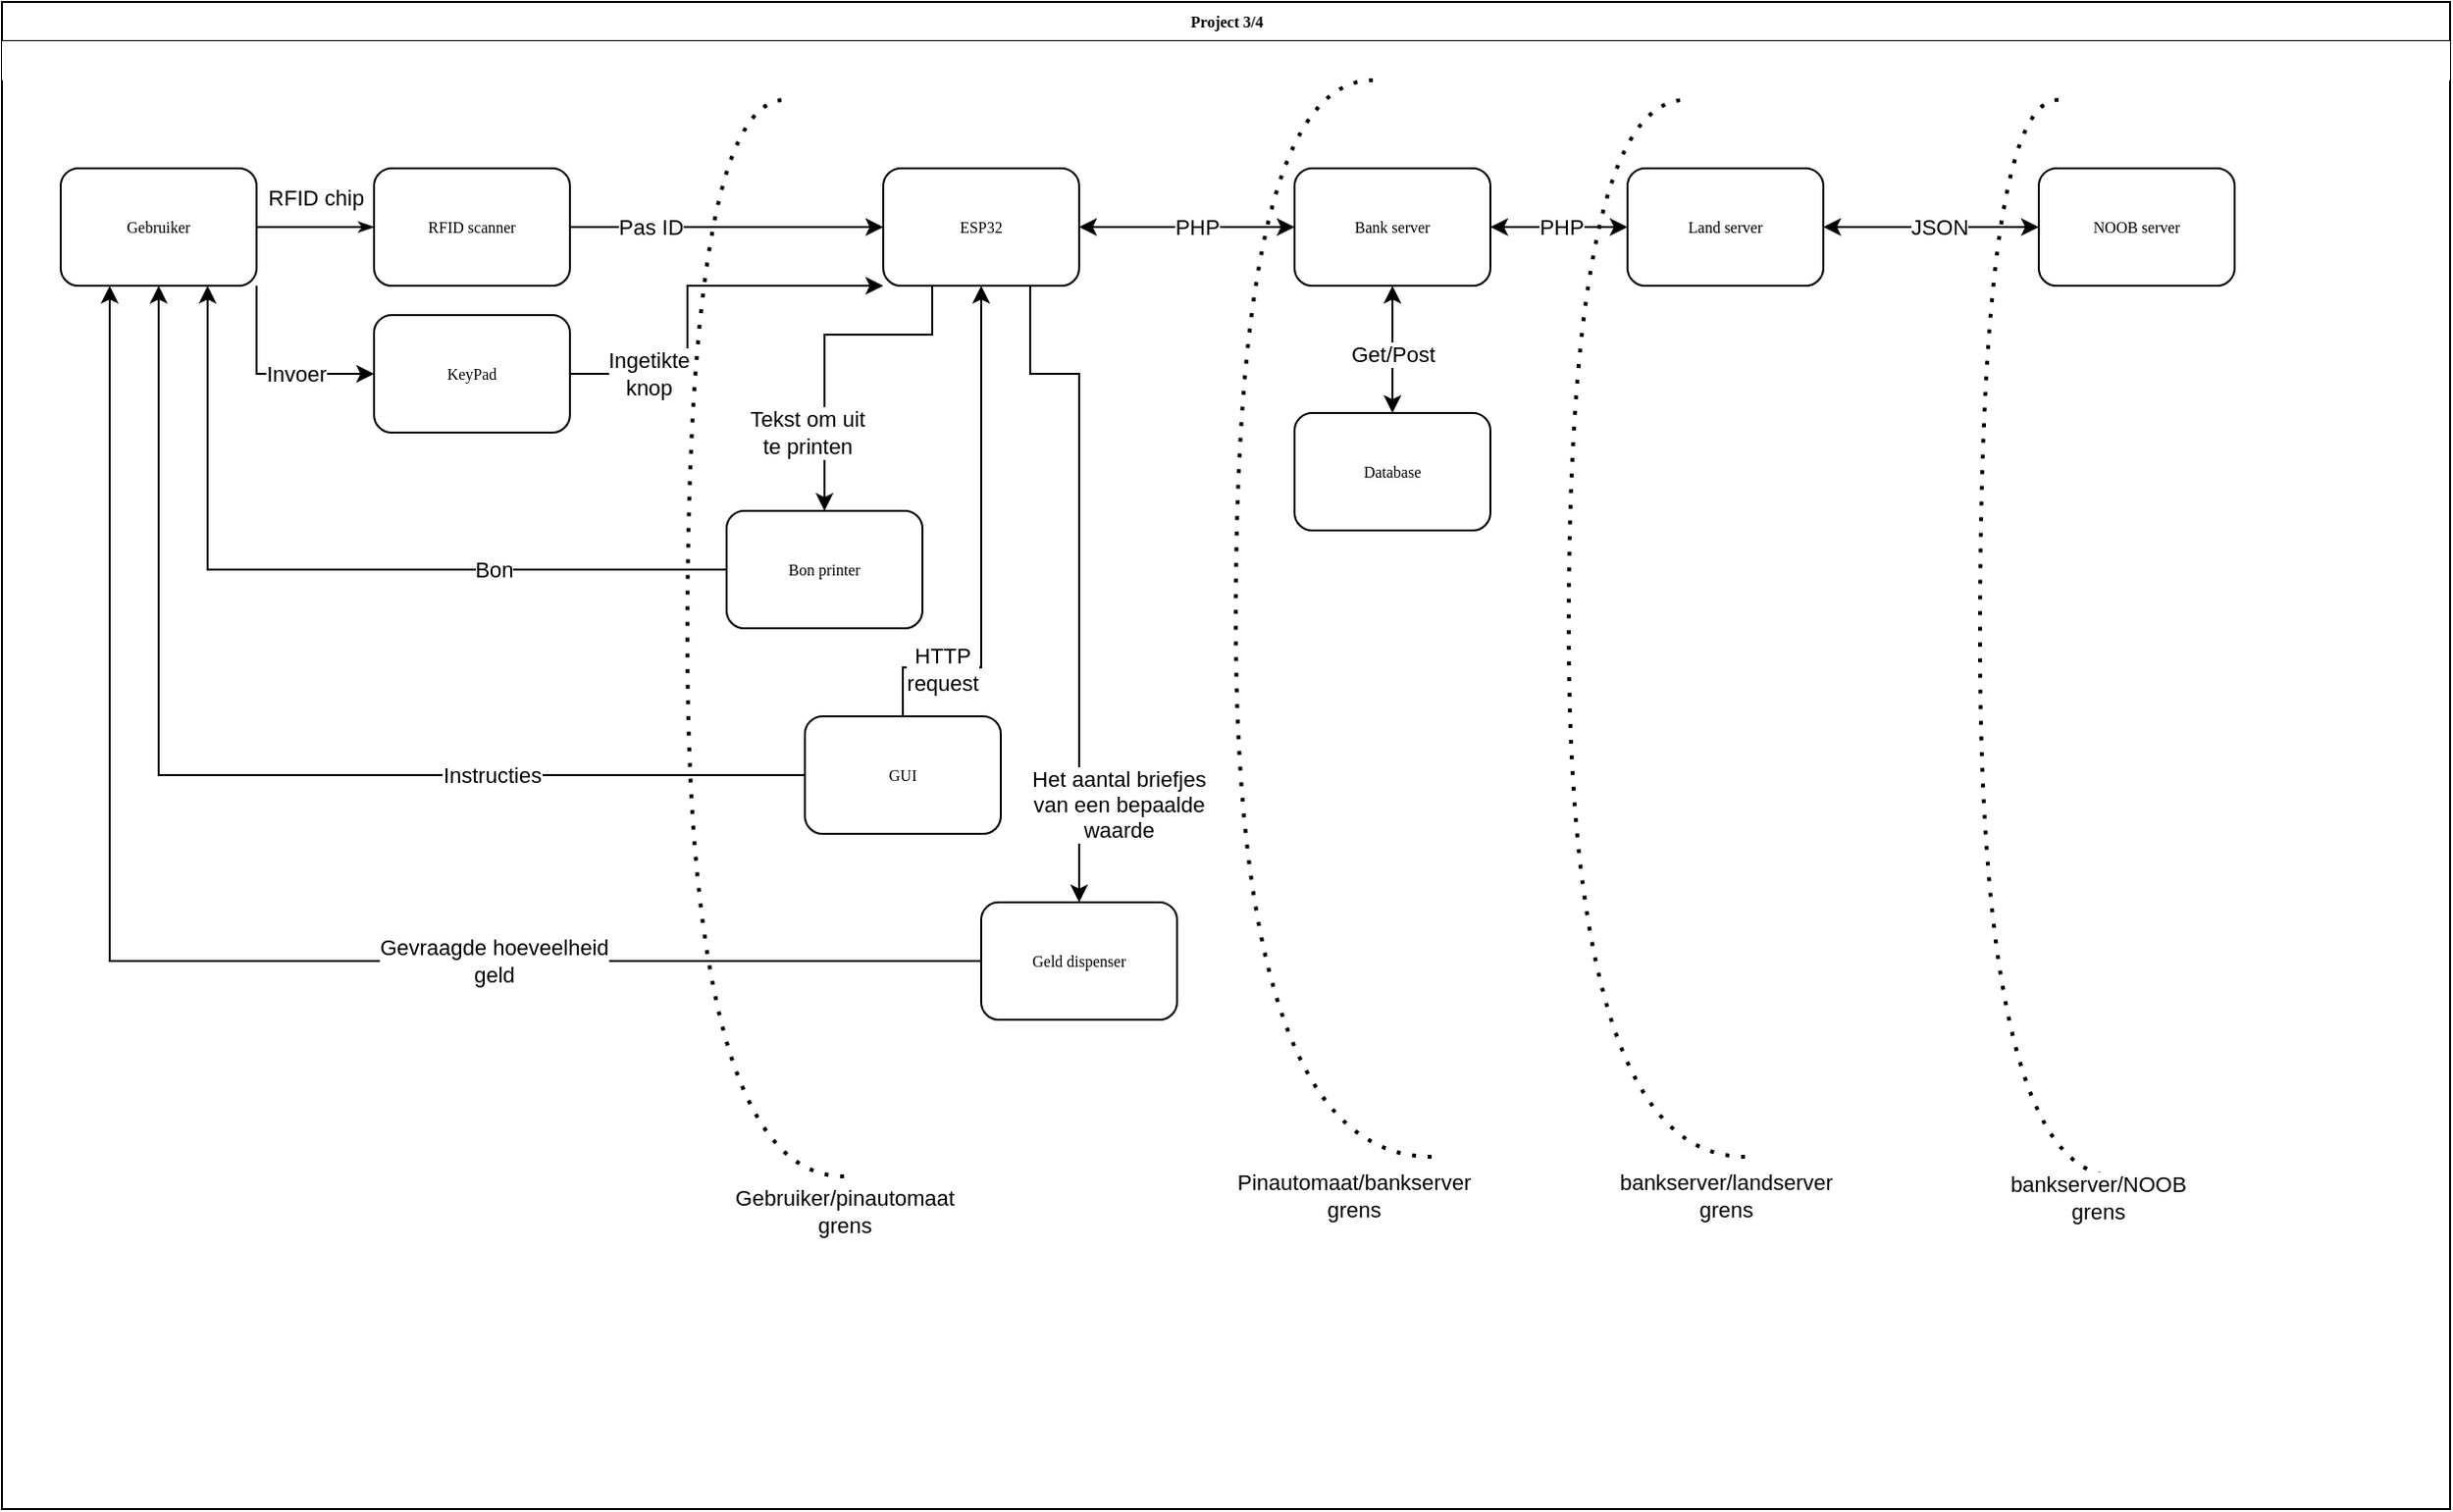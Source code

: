 <mxfile version="14.6.6" type="device"><diagram name="Page-1" id="74e2e168-ea6b-b213-b513-2b3c1d86103e"><mxGraphModel dx="1363" dy="752" grid="1" gridSize="10" guides="1" tooltips="1" connect="1" arrows="1" fold="1" page="1" pageScale="1" pageWidth="1100" pageHeight="850" background="#ffffff" math="0" shadow="0"><root><mxCell id="0"/><mxCell id="1" parent="0"/><mxCell id="77e6c97f196da883-1" value="Project 3/4" style="swimlane;html=1;childLayout=stackLayout;startSize=20;rounded=0;shadow=0;labelBackgroundColor=none;strokeWidth=1;fontFamily=Verdana;fontSize=8;align=center;" parent="1" vertex="1"><mxGeometry x="70" y="40" width="1250" height="770" as="geometry"/></mxCell><mxCell id="77e6c97f196da883-2" value="" style="swimlane;html=1;startSize=20;strokeColor=none;" parent="77e6c97f196da883-1" vertex="1"><mxGeometry y="20" width="160" height="750" as="geometry"/></mxCell><mxCell id="77e6c97f196da883-8" value="Gebruiker" style="rounded=1;whiteSpace=wrap;html=1;shadow=0;labelBackgroundColor=none;strokeWidth=1;fontFamily=Verdana;fontSize=8;align=center;" parent="77e6c97f196da883-2" vertex="1"><mxGeometry x="30" y="65" width="100" height="60" as="geometry"/></mxCell><mxCell id="77e6c97f196da883-26" style="edgeStyle=orthogonalEdgeStyle;rounded=1;html=1;labelBackgroundColor=none;startArrow=none;startFill=0;startSize=5;endArrow=classicThin;endFill=1;endSize=5;jettySize=auto;orthogonalLoop=1;strokeWidth=1;fontFamily=Verdana;fontSize=8;entryX=0;entryY=0.5;entryDx=0;entryDy=0;" parent="77e6c97f196da883-1" source="77e6c97f196da883-8" target="3ObHxI3L9RducsF2LqSF-2" edge="1"><mxGeometry relative="1" as="geometry"><mxPoint x="190" y="115" as="targetPoint"/></mxGeometry></mxCell><mxCell id="3ObHxI3L9RducsF2LqSF-6" value="RFID chip" style="edgeLabel;html=1;align=center;verticalAlign=middle;resizable=0;points=[];" parent="77e6c97f196da883-26" vertex="1" connectable="0"><mxGeometry x="-0.17" y="1" relative="1" as="geometry"><mxPoint x="5" y="-14" as="offset"/></mxGeometry></mxCell><mxCell id="77e6c97f196da883-3" value="" style="swimlane;html=1;startSize=20;strokeColor=none;" parent="77e6c97f196da883-1" vertex="1"><mxGeometry x="160" y="20" width="250" height="750" as="geometry"/></mxCell><mxCell id="3ObHxI3L9RducsF2LqSF-2" value="RFID scanner" style="rounded=1;whiteSpace=wrap;html=1;shadow=0;labelBackgroundColor=none;strokeWidth=1;fontFamily=Verdana;fontSize=8;align=center;" parent="77e6c97f196da883-3" vertex="1"><mxGeometry x="30" y="65" width="100" height="60" as="geometry"/></mxCell><mxCell id="3ObHxI3L9RducsF2LqSF-3" value="KeyPad" style="rounded=1;whiteSpace=wrap;html=1;shadow=0;labelBackgroundColor=none;strokeWidth=1;fontFamily=Verdana;fontSize=8;align=center;" parent="77e6c97f196da883-3" vertex="1"><mxGeometry x="30" y="140" width="100" height="60" as="geometry"/></mxCell><mxCell id="aMT-4X39PRZJpuliKCOa-3" value="" style="endArrow=none;dashed=1;html=1;dashPattern=1 3;strokeWidth=2;edgeStyle=orthogonalEdgeStyle;curved=1;" parent="77e6c97f196da883-3" edge="1"><mxGeometry width="50" height="50" relative="1" as="geometry"><mxPoint x="270" y="580" as="sourcePoint"/><mxPoint x="240" y="30" as="targetPoint"/><Array as="points"><mxPoint x="190" y="580"/><mxPoint x="190" y="30"/></Array></mxGeometry></mxCell><mxCell id="aMT-4X39PRZJpuliKCOa-4" value="Gebruiker/pinautomaat&lt;br&gt;grens" style="edgeLabel;html=1;align=center;verticalAlign=middle;resizable=0;points=[];" parent="aMT-4X39PRZJpuliKCOa-3" vertex="1" connectable="0"><mxGeometry x="-0.032" y="1" relative="1" as="geometry"><mxPoint x="81" y="267" as="offset"/></mxGeometry></mxCell><mxCell id="77e6c97f196da883-4" value="" style="swimlane;html=1;startSize=20;strokeColor=none;rounded=0;" parent="77e6c97f196da883-1" vertex="1"><mxGeometry x="410" y="20" width="220" height="750" as="geometry"/></mxCell><mxCell id="3ObHxI3L9RducsF2LqSF-28" value="ESP32" style="rounded=1;whiteSpace=wrap;html=1;shadow=0;labelBackgroundColor=none;strokeWidth=1;fontFamily=Verdana;fontSize=8;align=center;" parent="77e6c97f196da883-4" vertex="1"><mxGeometry x="40" y="65" width="100" height="60" as="geometry"/></mxCell><mxCell id="3ObHxI3L9RducsF2LqSF-19" value="Geld dispenser" style="rounded=1;whiteSpace=wrap;html=1;shadow=0;labelBackgroundColor=none;strokeWidth=1;fontFamily=Verdana;fontSize=8;align=center;" parent="77e6c97f196da883-4" vertex="1"><mxGeometry x="90" y="440" width="100" height="60" as="geometry"/></mxCell><mxCell id="3ObHxI3L9RducsF2LqSF-38" style="edgeStyle=orthogonalEdgeStyle;rounded=0;orthogonalLoop=1;jettySize=auto;html=1;startArrow=none;startFill=0;endArrow=classic;endFill=1;exitX=0.75;exitY=1;exitDx=0;exitDy=0;entryX=0.5;entryY=0;entryDx=0;entryDy=0;" parent="77e6c97f196da883-4" source="3ObHxI3L9RducsF2LqSF-28" target="3ObHxI3L9RducsF2LqSF-19" edge="1"><mxGeometry relative="1" as="geometry"><Array as="points"><mxPoint x="115" y="170"/><mxPoint x="140" y="170"/></Array><mxPoint x="20" y="150" as="sourcePoint"/><mxPoint x="150" y="360" as="targetPoint"/></mxGeometry></mxCell><mxCell id="3ObHxI3L9RducsF2LqSF-39" value="Het aantal briefjes&lt;br&gt;van een bepaalde&lt;br&gt;waarde" style="edgeLabel;html=1;align=center;verticalAlign=middle;resizable=0;points=[];" parent="3ObHxI3L9RducsF2LqSF-38" vertex="1" connectable="0"><mxGeometry x="0.729" y="3" relative="1" as="geometry"><mxPoint x="17" y="-4" as="offset"/></mxGeometry></mxCell><mxCell id="3ObHxI3L9RducsF2LqSF-10" value="GUI" style="rounded=1;whiteSpace=wrap;html=1;shadow=0;labelBackgroundColor=none;strokeWidth=1;fontFamily=Verdana;fontSize=8;align=center;" parent="77e6c97f196da883-4" vertex="1"><mxGeometry y="345" width="100" height="60" as="geometry"/></mxCell><mxCell id="3ObHxI3L9RducsF2LqSF-36" style="edgeStyle=orthogonalEdgeStyle;rounded=0;orthogonalLoop=1;jettySize=auto;html=1;entryX=0.5;entryY=0;entryDx=0;entryDy=0;startArrow=classic;startFill=1;endArrow=none;endFill=0;exitX=0.5;exitY=1;exitDx=0;exitDy=0;" parent="77e6c97f196da883-4" source="3ObHxI3L9RducsF2LqSF-28" target="3ObHxI3L9RducsF2LqSF-10" edge="1"><mxGeometry relative="1" as="geometry"><Array as="points"><mxPoint x="90" y="320"/><mxPoint x="50" y="320"/></Array></mxGeometry></mxCell><mxCell id="3ObHxI3L9RducsF2LqSF-37" value="HTTP&lt;br&gt;request" style="edgeLabel;html=1;align=center;verticalAlign=middle;resizable=0;points=[];" parent="3ObHxI3L9RducsF2LqSF-36" vertex="1" connectable="0"><mxGeometry x="0.7" y="1" relative="1" as="geometry"><mxPoint x="6" as="offset"/></mxGeometry></mxCell><mxCell id="3ObHxI3L9RducsF2LqSF-8" value="Bon printer" style="rounded=1;whiteSpace=wrap;html=1;shadow=0;labelBackgroundColor=none;strokeWidth=1;fontFamily=Verdana;fontSize=8;align=center;" parent="77e6c97f196da883-4" vertex="1"><mxGeometry x="-40" y="240" width="100" height="60" as="geometry"/></mxCell><mxCell id="3ObHxI3L9RducsF2LqSF-34" style="edgeStyle=orthogonalEdgeStyle;rounded=0;orthogonalLoop=1;jettySize=auto;html=1;exitX=0.25;exitY=1;exitDx=0;exitDy=0;entryX=0.5;entryY=0;entryDx=0;entryDy=0;startArrow=none;startFill=0;endArrow=classic;endFill=1;" parent="77e6c97f196da883-4" source="3ObHxI3L9RducsF2LqSF-28" target="3ObHxI3L9RducsF2LqSF-8" edge="1"><mxGeometry relative="1" as="geometry"><Array as="points"><mxPoint x="65" y="150"/><mxPoint x="10" y="150"/></Array></mxGeometry></mxCell><mxCell id="3ObHxI3L9RducsF2LqSF-35" value="Tekst om uit&lt;br&gt;te printen" style="edgeLabel;html=1;align=center;verticalAlign=middle;resizable=0;points=[];" parent="3ObHxI3L9RducsF2LqSF-34" vertex="1" connectable="0"><mxGeometry x="0.53" relative="1" as="geometry"><mxPoint x="-9" as="offset"/></mxGeometry></mxCell><mxCell id="77e6c97f196da883-5" value="" style="swimlane;html=1;startSize=20;strokeColor=none;" parent="77e6c97f196da883-1" vertex="1"><mxGeometry x="630" y="20" width="170" height="750" as="geometry"/></mxCell><mxCell id="aMT-4X39PRZJpuliKCOa-8" style="edgeStyle=orthogonalEdgeStyle;rounded=0;orthogonalLoop=1;jettySize=auto;html=1;entryX=0.5;entryY=0;entryDx=0;entryDy=0;startArrow=classic;startFill=1;endArrow=classic;endFill=1;" parent="77e6c97f196da883-5" source="a696ZC0ELMhzYCImxr01-1" target="aMT-4X39PRZJpuliKCOa-7" edge="1"><mxGeometry relative="1" as="geometry"/></mxCell><mxCell id="aMT-4X39PRZJpuliKCOa-9" value="Get/Post" style="edgeLabel;html=1;align=center;verticalAlign=middle;resizable=0;points=[];" parent="aMT-4X39PRZJpuliKCOa-8" vertex="1" connectable="0"><mxGeometry x="0.064" relative="1" as="geometry"><mxPoint as="offset"/></mxGeometry></mxCell><mxCell id="a696ZC0ELMhzYCImxr01-1" value="Bank server" style="rounded=1;whiteSpace=wrap;html=1;shadow=0;labelBackgroundColor=none;strokeWidth=1;fontFamily=Verdana;fontSize=8;align=center;" parent="77e6c97f196da883-5" vertex="1"><mxGeometry x="30" y="65" width="100" height="60" as="geometry"/></mxCell><mxCell id="aMT-4X39PRZJpuliKCOa-7" value="Database" style="rounded=1;whiteSpace=wrap;html=1;shadow=0;labelBackgroundColor=none;strokeWidth=1;fontFamily=Verdana;fontSize=8;align=center;" parent="77e6c97f196da883-5" vertex="1"><mxGeometry x="30" y="190" width="100" height="60" as="geometry"/></mxCell><mxCell id="aMT-4X39PRZJpuliKCOa-5" value="" style="swimlane;html=1;startSize=20;strokeColor=none;" parent="77e6c97f196da883-5" vertex="1"><mxGeometry x="-50" width="220" height="730" as="geometry"/></mxCell><mxCell id="kUCbkClL-Tpsm87rEMGa-6" value="" style="endArrow=none;dashed=1;html=1;dashPattern=1 3;strokeWidth=2;edgeStyle=orthogonalEdgeStyle;curved=1;" edge="1" parent="aMT-4X39PRZJpuliKCOa-5"><mxGeometry width="50" height="50" relative="1" as="geometry"><mxPoint x="150" y="570" as="sourcePoint"/><mxPoint x="120" y="20" as="targetPoint"/><Array as="points"><mxPoint x="50" y="570"/><mxPoint x="50" y="20"/></Array></mxGeometry></mxCell><mxCell id="kUCbkClL-Tpsm87rEMGa-8" value="Pinautomaat/bankserver&lt;br&gt;grens" style="edgeLabel;html=1;align=center;verticalAlign=middle;resizable=0;points=[];" vertex="1" connectable="0" parent="kUCbkClL-Tpsm87rEMGa-6"><mxGeometry x="-0.753" y="-1" relative="1" as="geometry"><mxPoint x="49" y="21" as="offset"/></mxGeometry></mxCell><mxCell id="77e6c97f196da883-6" value="" style="swimlane;html=1;startSize=20;strokeColor=none;" parent="77e6c97f196da883-1" vertex="1"><mxGeometry x="800" y="20" width="210" height="750" as="geometry"/></mxCell><mxCell id="a696ZC0ELMhzYCImxr01-4" value="Land server&lt;span style=&quot;color: rgba(0 , 0 , 0 , 0) ; font-family: monospace ; font-size: 0px&quot;&gt;%3CmxGraphModel%3E%3Croot%3E%3CmxCell%20id%3D%220%22%2F%3E%3CmxCell%20id%3D%221%22%20parent%3D%220%22%2F%3E%3CmxCell%20id%3D%222%22%20value%3D%22Bank%20server%22%20style%3D%22rounded%3D1%3BwhiteSpace%3Dwrap%3Bhtml%3D1%3Bshadow%3D0%3BlabelBackgroundColor%3Dnone%3BstrokeWidth%3D1%3BfontFamily%3DVerdana%3BfontSize%3D8%3Balign%3Dcenter%3B%22%20vertex%3D%221%22%20parent%3D%221%22%3E%3CmxGeometry%20x%3D%22580%22%20y%3D%22125%22%20width%3D%22100%22%20height%3D%2260%22%20as%3D%22geometry%22%2F%3E%3C%2FmxCell%3E%3C%2Froot%3E%3C%2FmxGraphModel%3E&lt;/span&gt;" style="rounded=1;whiteSpace=wrap;html=1;shadow=0;labelBackgroundColor=none;strokeWidth=1;fontFamily=Verdana;fontSize=8;align=center;" parent="77e6c97f196da883-6" vertex="1"><mxGeometry x="30" y="65" width="100" height="60" as="geometry"/></mxCell><mxCell id="kUCbkClL-Tpsm87rEMGa-9" value="" style="endArrow=none;dashed=1;html=1;dashPattern=1 3;strokeWidth=2;edgeStyle=orthogonalEdgeStyle;curved=1;" edge="1" parent="77e6c97f196da883-6"><mxGeometry width="50" height="50" relative="1" as="geometry"><mxPoint x="90" y="570" as="sourcePoint"/><mxPoint x="60" y="30" as="targetPoint"/><Array as="points"><mxPoint y="570"/><mxPoint y="30"/></Array></mxGeometry></mxCell><mxCell id="kUCbkClL-Tpsm87rEMGa-10" value="bankserver/landserver&lt;br&gt;grens" style="edgeLabel;html=1;align=center;verticalAlign=middle;resizable=0;points=[];" vertex="1" connectable="0" parent="kUCbkClL-Tpsm87rEMGa-9"><mxGeometry x="-0.753" y="-1" relative="1" as="geometry"><mxPoint x="75" y="21" as="offset"/></mxGeometry></mxCell><mxCell id="kUCbkClL-Tpsm87rEMGa-11" value="" style="endArrow=none;dashed=1;html=1;dashPattern=1 3;strokeWidth=2;edgeStyle=orthogonalEdgeStyle;curved=1;" edge="1" parent="77e6c97f196da883-6"><mxGeometry width="50" height="50" relative="1" as="geometry"><mxPoint x="280" y="580" as="sourcePoint"/><mxPoint x="250" y="30" as="targetPoint"/><Array as="points"><mxPoint x="210" y="580"/><mxPoint x="210" y="30"/></Array></mxGeometry></mxCell><mxCell id="kUCbkClL-Tpsm87rEMGa-12" value="bankserver/NOOB&lt;br&gt;grens" style="edgeLabel;html=1;align=center;verticalAlign=middle;resizable=0;points=[];" vertex="1" connectable="0" parent="kUCbkClL-Tpsm87rEMGa-11"><mxGeometry x="-0.753" y="-1" relative="1" as="geometry"><mxPoint x="59" y="22" as="offset"/></mxGeometry></mxCell><mxCell id="3ObHxI3L9RducsF2LqSF-4" style="edgeStyle=orthogonalEdgeStyle;rounded=0;orthogonalLoop=1;jettySize=auto;html=1;exitX=1;exitY=1;exitDx=0;exitDy=0;entryX=0;entryY=0.5;entryDx=0;entryDy=0;" parent="77e6c97f196da883-1" source="77e6c97f196da883-8" target="3ObHxI3L9RducsF2LqSF-3" edge="1"><mxGeometry relative="1" as="geometry"><Array as="points"><mxPoint x="130" y="190"/></Array></mxGeometry></mxCell><mxCell id="3ObHxI3L9RducsF2LqSF-7" value="Invoer" style="edgeLabel;html=1;align=center;verticalAlign=middle;resizable=0;points=[];" parent="3ObHxI3L9RducsF2LqSF-4" vertex="1" connectable="0"><mxGeometry x="0.099" relative="1" as="geometry"><mxPoint x="7" as="offset"/></mxGeometry></mxCell><mxCell id="3ObHxI3L9RducsF2LqSF-9" style="edgeStyle=orthogonalEdgeStyle;rounded=0;orthogonalLoop=1;jettySize=auto;html=1;entryX=0.75;entryY=1;entryDx=0;entryDy=0;" parent="77e6c97f196da883-1" source="3ObHxI3L9RducsF2LqSF-8" target="77e6c97f196da883-8" edge="1"><mxGeometry relative="1" as="geometry"/></mxCell><mxCell id="3ObHxI3L9RducsF2LqSF-11" value="Bon" style="edgeLabel;html=1;align=center;verticalAlign=middle;resizable=0;points=[];" parent="3ObHxI3L9RducsF2LqSF-9" vertex="1" connectable="0"><mxGeometry x="-0.525" relative="1" as="geometry"><mxPoint x="-22" as="offset"/></mxGeometry></mxCell><mxCell id="3ObHxI3L9RducsF2LqSF-12" style="edgeStyle=orthogonalEdgeStyle;rounded=0;orthogonalLoop=1;jettySize=auto;html=1;exitX=0;exitY=0.5;exitDx=0;exitDy=0;entryX=0.5;entryY=1;entryDx=0;entryDy=0;" parent="77e6c97f196da883-1" source="3ObHxI3L9RducsF2LqSF-10" target="77e6c97f196da883-8" edge="1"><mxGeometry relative="1" as="geometry"/></mxCell><mxCell id="3ObHxI3L9RducsF2LqSF-13" value="Instructies" style="edgeLabel;html=1;align=center;verticalAlign=middle;resizable=0;points=[];" parent="3ObHxI3L9RducsF2LqSF-12" vertex="1" connectable="0"><mxGeometry x="-0.69" y="-2" relative="1" as="geometry"><mxPoint x="-70" y="2" as="offset"/></mxGeometry></mxCell><mxCell id="3ObHxI3L9RducsF2LqSF-20" style="edgeStyle=orthogonalEdgeStyle;rounded=0;orthogonalLoop=1;jettySize=auto;html=1;entryX=0.25;entryY=1;entryDx=0;entryDy=0;" parent="77e6c97f196da883-1" source="3ObHxI3L9RducsF2LqSF-19" target="77e6c97f196da883-8" edge="1"><mxGeometry relative="1" as="geometry"/></mxCell><mxCell id="3ObHxI3L9RducsF2LqSF-21" value="Gevraagde hoeveelheid&lt;br&gt;geld" style="edgeLabel;html=1;align=center;verticalAlign=middle;resizable=0;points=[];" parent="3ObHxI3L9RducsF2LqSF-20" vertex="1" connectable="0"><mxGeometry x="-0.642" relative="1" as="geometry"><mxPoint x="-108" as="offset"/></mxGeometry></mxCell><mxCell id="3ObHxI3L9RducsF2LqSF-29" style="edgeStyle=orthogonalEdgeStyle;rounded=0;orthogonalLoop=1;jettySize=auto;html=1;exitX=0;exitY=0.5;exitDx=0;exitDy=0;entryX=1;entryY=0.5;entryDx=0;entryDy=0;startArrow=classic;startFill=1;endArrow=none;endFill=0;" parent="77e6c97f196da883-1" source="3ObHxI3L9RducsF2LqSF-28" target="3ObHxI3L9RducsF2LqSF-2" edge="1"><mxGeometry relative="1" as="geometry"/></mxCell><mxCell id="3ObHxI3L9RducsF2LqSF-30" value="Pas ID" style="edgeLabel;html=1;align=center;verticalAlign=middle;resizable=0;points=[];" parent="3ObHxI3L9RducsF2LqSF-29" vertex="1" connectable="0"><mxGeometry x="-0.254" relative="1" as="geometry"><mxPoint x="-60" as="offset"/></mxGeometry></mxCell><mxCell id="3ObHxI3L9RducsF2LqSF-31" style="edgeStyle=orthogonalEdgeStyle;rounded=0;orthogonalLoop=1;jettySize=auto;html=1;exitX=1;exitY=0.5;exitDx=0;exitDy=0;entryX=0;entryY=1;entryDx=0;entryDy=0;startArrow=none;startFill=0;endArrow=classic;endFill=1;" parent="77e6c97f196da883-1" source="3ObHxI3L9RducsF2LqSF-3" target="3ObHxI3L9RducsF2LqSF-28" edge="1"><mxGeometry relative="1" as="geometry"><Array as="points"><mxPoint x="350" y="190"/></Array></mxGeometry></mxCell><mxCell id="3ObHxI3L9RducsF2LqSF-32" value="Ingetikte&lt;br&gt;knop" style="edgeLabel;html=1;align=center;verticalAlign=middle;resizable=0;points=[];" parent="3ObHxI3L9RducsF2LqSF-31" vertex="1" connectable="0"><mxGeometry x="-0.557" y="-1" relative="1" as="geometry"><mxPoint x="-6" y="-1" as="offset"/></mxGeometry></mxCell><mxCell id="a696ZC0ELMhzYCImxr01-2" style="edgeStyle=orthogonalEdgeStyle;rounded=0;orthogonalLoop=1;jettySize=auto;html=1;startArrow=classic;startFill=1;" parent="77e6c97f196da883-1" source="3ObHxI3L9RducsF2LqSF-28" target="a696ZC0ELMhzYCImxr01-1" edge="1"><mxGeometry relative="1" as="geometry"/></mxCell><mxCell id="a696ZC0ELMhzYCImxr01-3" value="PHP" style="edgeLabel;html=1;align=center;verticalAlign=middle;resizable=0;points=[];" parent="a696ZC0ELMhzYCImxr01-2" vertex="1" connectable="0"><mxGeometry x="0.215" relative="1" as="geometry"><mxPoint x="-7" as="offset"/></mxGeometry></mxCell><mxCell id="a696ZC0ELMhzYCImxr01-7" style="edgeStyle=orthogonalEdgeStyle;rounded=0;orthogonalLoop=1;jettySize=auto;html=1;entryX=0;entryY=0.5;entryDx=0;entryDy=0;startArrow=classic;startFill=1;" parent="77e6c97f196da883-1" source="a696ZC0ELMhzYCImxr01-1" target="a696ZC0ELMhzYCImxr01-4" edge="1"><mxGeometry relative="1" as="geometry"/></mxCell><mxCell id="a696ZC0ELMhzYCImxr01-9" value="PHP" style="edgeLabel;html=1;align=center;verticalAlign=middle;resizable=0;points=[];" parent="a696ZC0ELMhzYCImxr01-7" vertex="1" connectable="0"><mxGeometry x="0.102" y="1" relative="1" as="geometry"><mxPoint x="-3" y="1" as="offset"/></mxGeometry></mxCell><mxCell id="a696ZC0ELMhzYCImxr01-8" style="edgeStyle=orthogonalEdgeStyle;rounded=0;orthogonalLoop=1;jettySize=auto;html=1;entryX=0;entryY=0.5;entryDx=0;entryDy=0;startArrow=classic;startFill=1;" parent="77e6c97f196da883-1" source="a696ZC0ELMhzYCImxr01-4" target="a696ZC0ELMhzYCImxr01-5" edge="1"><mxGeometry relative="1" as="geometry"/></mxCell><mxCell id="a696ZC0ELMhzYCImxr01-10" value="JSON" style="edgeLabel;html=1;align=center;verticalAlign=middle;resizable=0;points=[];" parent="a696ZC0ELMhzYCImxr01-8" vertex="1" connectable="0"><mxGeometry x="0.185" y="-1" relative="1" as="geometry"><mxPoint x="-6" y="-1" as="offset"/></mxGeometry></mxCell><mxCell id="77e6c97f196da883-7" value="" style="swimlane;html=1;startSize=20;strokeColor=none;" parent="77e6c97f196da883-1" vertex="1"><mxGeometry x="1010" y="20" width="240" height="750" as="geometry"/></mxCell><mxCell id="a696ZC0ELMhzYCImxr01-5" value="NOOB server" style="rounded=1;whiteSpace=wrap;html=1;shadow=0;labelBackgroundColor=none;strokeWidth=1;fontFamily=Verdana;fontSize=8;align=center;" parent="77e6c97f196da883-7" vertex="1"><mxGeometry x="30" y="65" width="100" height="60" as="geometry"/></mxCell></root></mxGraphModel></diagram></mxfile>